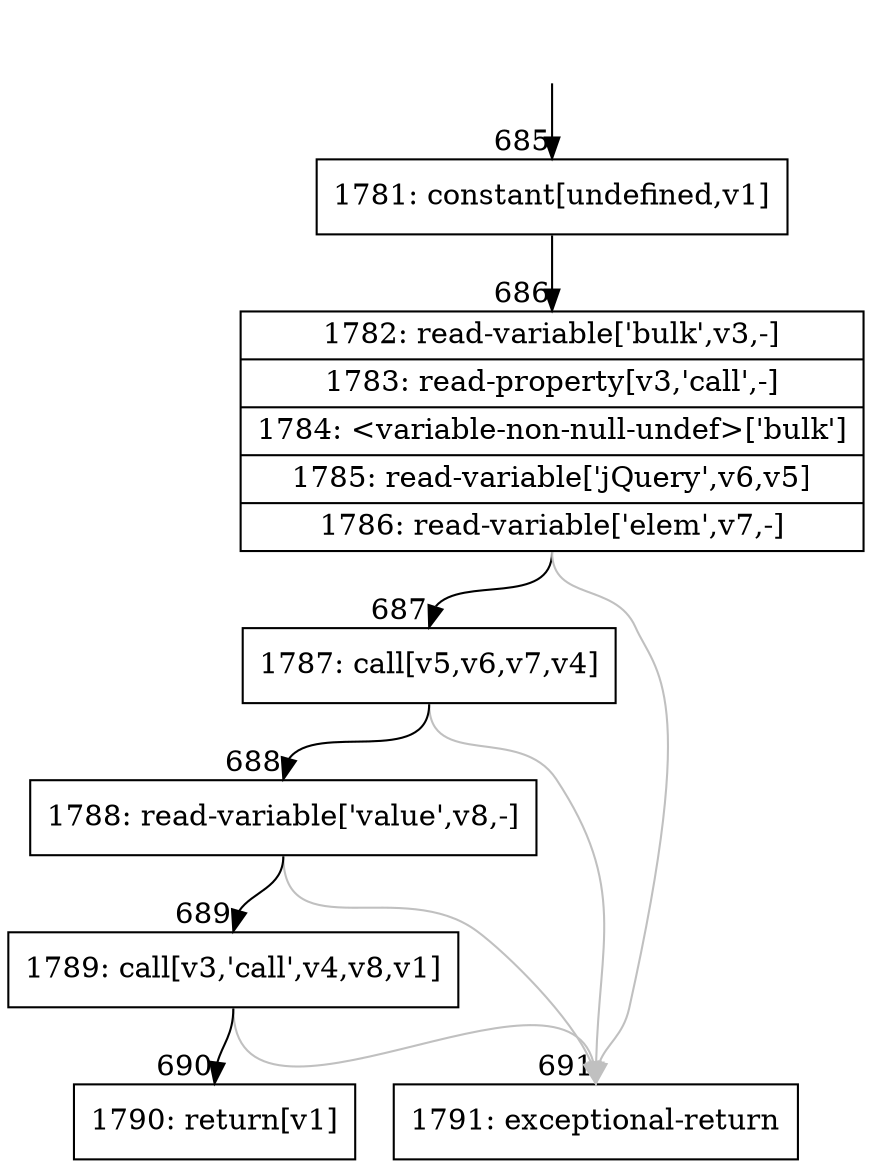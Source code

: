 digraph {
rankdir="TD"
BB_entry52[shape=none,label=""];
BB_entry52 -> BB685 [tailport=s, headport=n, headlabel="    685"]
BB685 [shape=record label="{1781: constant[undefined,v1]}" ] 
BB685 -> BB686 [tailport=s, headport=n, headlabel="      686"]
BB686 [shape=record label="{1782: read-variable['bulk',v3,-]|1783: read-property[v3,'call',-]|1784: \<variable-non-null-undef\>['bulk']|1785: read-variable['jQuery',v6,v5]|1786: read-variable['elem',v7,-]}" ] 
BB686 -> BB687 [tailport=s, headport=n, headlabel="      687"]
BB686 -> BB691 [tailport=s, headport=n, color=gray, headlabel="      691"]
BB687 [shape=record label="{1787: call[v5,v6,v7,v4]}" ] 
BB687 -> BB688 [tailport=s, headport=n, headlabel="      688"]
BB687 -> BB691 [tailport=s, headport=n, color=gray]
BB688 [shape=record label="{1788: read-variable['value',v8,-]}" ] 
BB688 -> BB689 [tailport=s, headport=n, headlabel="      689"]
BB688 -> BB691 [tailport=s, headport=n, color=gray]
BB689 [shape=record label="{1789: call[v3,'call',v4,v8,v1]}" ] 
BB689 -> BB690 [tailport=s, headport=n, headlabel="      690"]
BB689 -> BB691 [tailport=s, headport=n, color=gray]
BB690 [shape=record label="{1790: return[v1]}" ] 
BB691 [shape=record label="{1791: exceptional-return}" ] 
}
